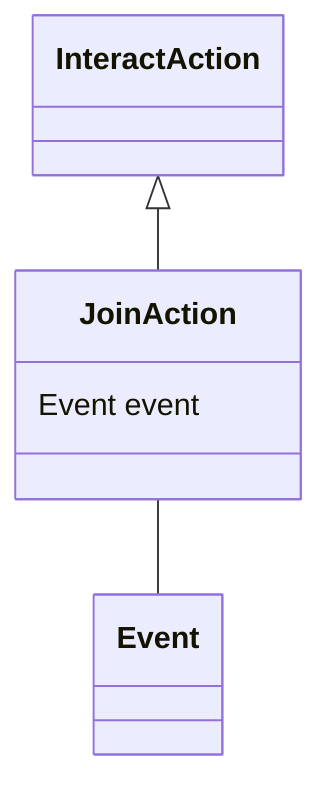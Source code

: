 classDiagram
  JoinAction -- Event


InteractAction <|-- JoinAction
class JoinAction {

  Event event

}